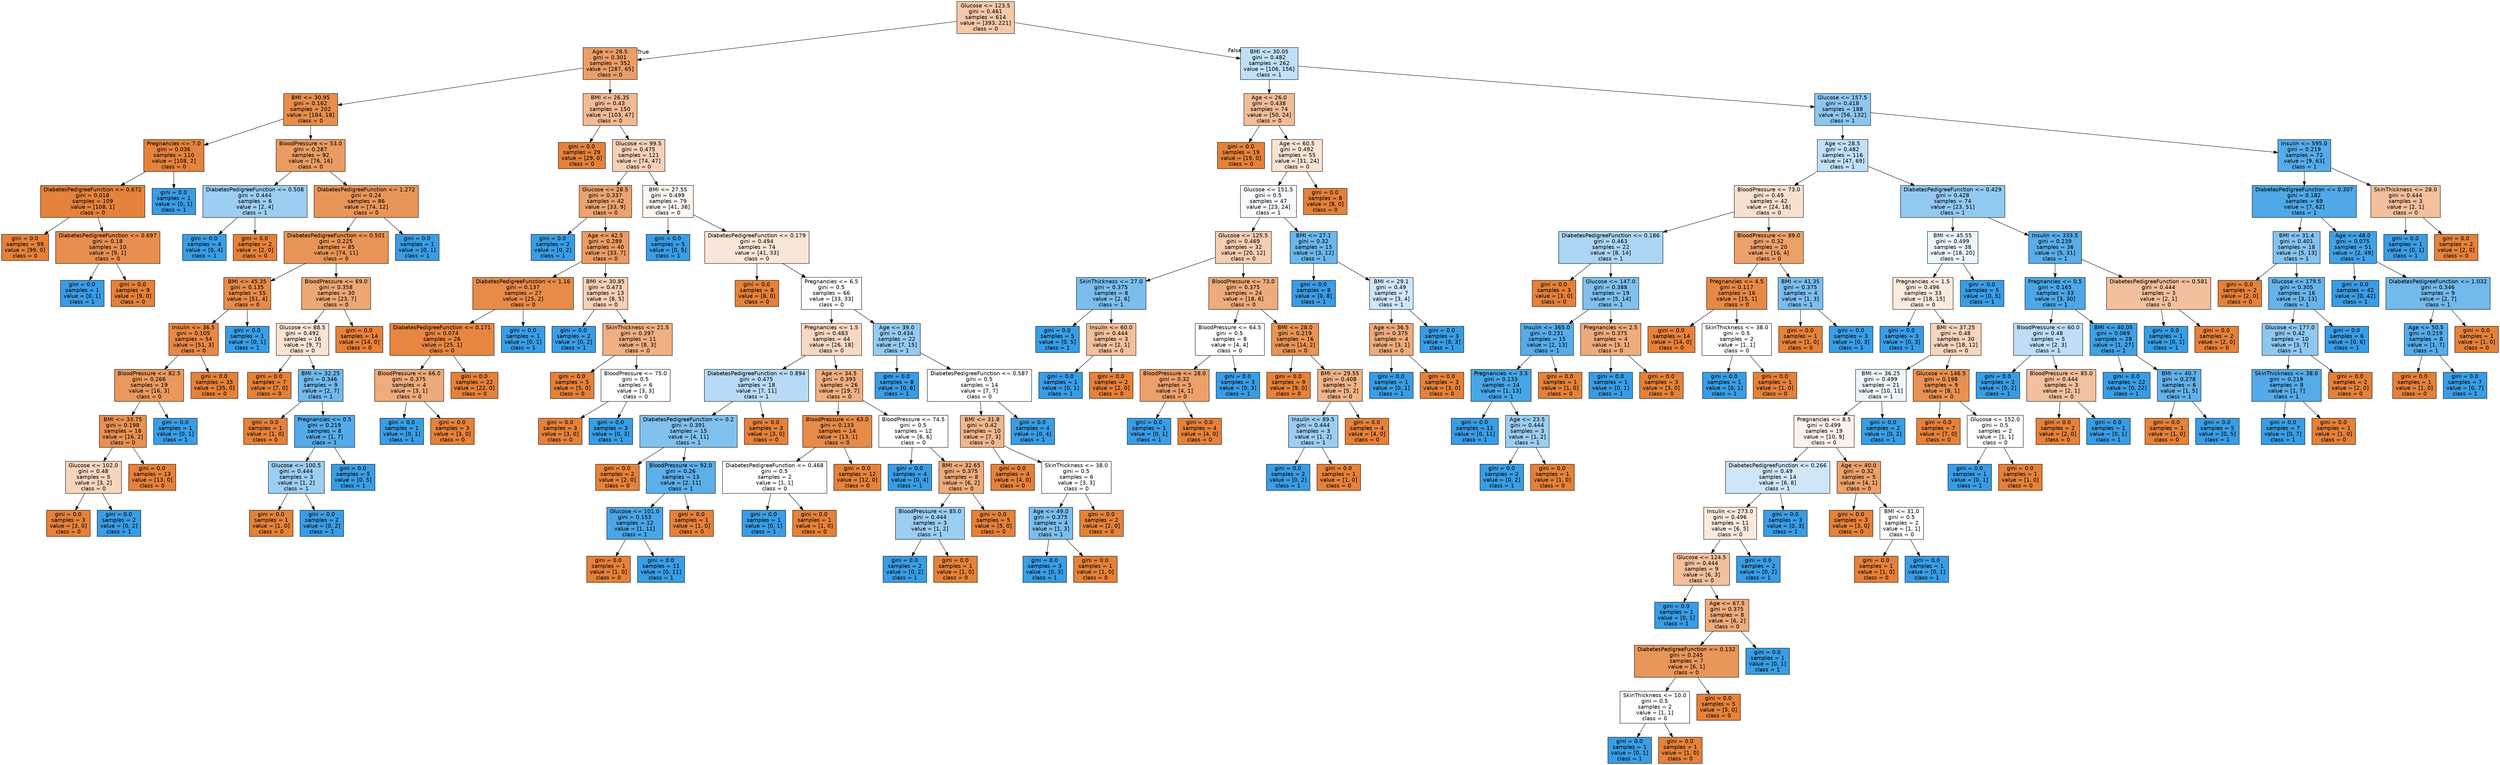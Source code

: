 digraph Tree {
node [shape=box, style="filled", color="black", fontname="helvetica"] ;
edge [fontname="helvetica"] ;
0 [label="Glucose <= 123.5\ngini = 0.461\nsamples = 614\nvalue = [393, 221]\nclass = 0", fillcolor="#f4c8a8"] ;
1 [label="Age <= 28.5\ngini = 0.301\nsamples = 352\nvalue = [287, 65]\nclass = 0", fillcolor="#eb9e66"] ;
0 -> 1 [labeldistance=2.5, labelangle=45, headlabel="True"] ;
2 [label="BMI <= 30.95\ngini = 0.162\nsamples = 202\nvalue = [184, 18]\nclass = 0", fillcolor="#e88d4c"] ;
1 -> 2 ;
3 [label="Pregnancies <= 7.0\ngini = 0.036\nsamples = 110\nvalue = [108, 2]\nclass = 0", fillcolor="#e5833d"] ;
2 -> 3 ;
4 [label="DiabetesPedigreeFunction <= 0.672\ngini = 0.018\nsamples = 109\nvalue = [108, 1]\nclass = 0", fillcolor="#e5823b"] ;
3 -> 4 ;
5 [label="gini = 0.0\nsamples = 99\nvalue = [99, 0]\nclass = 0", fillcolor="#e58139"] ;
4 -> 5 ;
6 [label="DiabetesPedigreeFunction <= 0.697\ngini = 0.18\nsamples = 10\nvalue = [9, 1]\nclass = 0", fillcolor="#e88f4f"] ;
4 -> 6 ;
7 [label="gini = 0.0\nsamples = 1\nvalue = [0, 1]\nclass = 1", fillcolor="#399de5"] ;
6 -> 7 ;
8 [label="gini = 0.0\nsamples = 9\nvalue = [9, 0]\nclass = 0", fillcolor="#e58139"] ;
6 -> 8 ;
9 [label="gini = 0.0\nsamples = 1\nvalue = [0, 1]\nclass = 1", fillcolor="#399de5"] ;
3 -> 9 ;
10 [label="BloodPressure <= 53.0\ngini = 0.287\nsamples = 92\nvalue = [76, 16]\nclass = 0", fillcolor="#ea9c63"] ;
2 -> 10 ;
11 [label="DiabetesPedigreeFunction <= 0.508\ngini = 0.444\nsamples = 6\nvalue = [2, 4]\nclass = 1", fillcolor="#9ccef2"] ;
10 -> 11 ;
12 [label="gini = 0.0\nsamples = 4\nvalue = [0, 4]\nclass = 1", fillcolor="#399de5"] ;
11 -> 12 ;
13 [label="gini = 0.0\nsamples = 2\nvalue = [2, 0]\nclass = 0", fillcolor="#e58139"] ;
11 -> 13 ;
14 [label="DiabetesPedigreeFunction <= 1.272\ngini = 0.24\nsamples = 86\nvalue = [74, 12]\nclass = 0", fillcolor="#e99559"] ;
10 -> 14 ;
15 [label="DiabetesPedigreeFunction <= 0.501\ngini = 0.225\nsamples = 85\nvalue = [74, 11]\nclass = 0", fillcolor="#e99456"] ;
14 -> 15 ;
16 [label="BMI <= 45.35\ngini = 0.135\nsamples = 55\nvalue = [51, 4]\nclass = 0", fillcolor="#e78b49"] ;
15 -> 16 ;
17 [label="Insulin <= 36.5\ngini = 0.105\nsamples = 54\nvalue = [51, 3]\nclass = 0", fillcolor="#e78845"] ;
16 -> 17 ;
18 [label="BloodPressure <= 82.5\ngini = 0.266\nsamples = 19\nvalue = [16, 3]\nclass = 0", fillcolor="#ea995e"] ;
17 -> 18 ;
19 [label="BMI <= 33.75\ngini = 0.198\nsamples = 18\nvalue = [16, 2]\nclass = 0", fillcolor="#e89152"] ;
18 -> 19 ;
20 [label="Glucose <= 102.0\ngini = 0.48\nsamples = 5\nvalue = [3, 2]\nclass = 0", fillcolor="#f6d5bd"] ;
19 -> 20 ;
21 [label="gini = 0.0\nsamples = 3\nvalue = [3, 0]\nclass = 0", fillcolor="#e58139"] ;
20 -> 21 ;
22 [label="gini = 0.0\nsamples = 2\nvalue = [0, 2]\nclass = 1", fillcolor="#399de5"] ;
20 -> 22 ;
23 [label="gini = 0.0\nsamples = 13\nvalue = [13, 0]\nclass = 0", fillcolor="#e58139"] ;
19 -> 23 ;
24 [label="gini = 0.0\nsamples = 1\nvalue = [0, 1]\nclass = 1", fillcolor="#399de5"] ;
18 -> 24 ;
25 [label="gini = 0.0\nsamples = 35\nvalue = [35, 0]\nclass = 0", fillcolor="#e58139"] ;
17 -> 25 ;
26 [label="gini = 0.0\nsamples = 1\nvalue = [0, 1]\nclass = 1", fillcolor="#399de5"] ;
16 -> 26 ;
27 [label="BloodPressure <= 69.0\ngini = 0.358\nsamples = 30\nvalue = [23, 7]\nclass = 0", fillcolor="#eda775"] ;
15 -> 27 ;
28 [label="Glucose <= 88.5\ngini = 0.492\nsamples = 16\nvalue = [9, 7]\nclass = 0", fillcolor="#f9e3d3"] ;
27 -> 28 ;
29 [label="gini = 0.0\nsamples = 7\nvalue = [7, 0]\nclass = 0", fillcolor="#e58139"] ;
28 -> 29 ;
30 [label="BMI <= 32.25\ngini = 0.346\nsamples = 9\nvalue = [2, 7]\nclass = 1", fillcolor="#72b9ec"] ;
28 -> 30 ;
31 [label="gini = 0.0\nsamples = 1\nvalue = [1, 0]\nclass = 0", fillcolor="#e58139"] ;
30 -> 31 ;
32 [label="Pregnancies <= 0.5\ngini = 0.219\nsamples = 8\nvalue = [1, 7]\nclass = 1", fillcolor="#55abe9"] ;
30 -> 32 ;
33 [label="Glucose <= 100.5\ngini = 0.444\nsamples = 3\nvalue = [1, 2]\nclass = 1", fillcolor="#9ccef2"] ;
32 -> 33 ;
34 [label="gini = 0.0\nsamples = 1\nvalue = [1, 0]\nclass = 0", fillcolor="#e58139"] ;
33 -> 34 ;
35 [label="gini = 0.0\nsamples = 2\nvalue = [0, 2]\nclass = 1", fillcolor="#399de5"] ;
33 -> 35 ;
36 [label="gini = 0.0\nsamples = 5\nvalue = [0, 5]\nclass = 1", fillcolor="#399de5"] ;
32 -> 36 ;
37 [label="gini = 0.0\nsamples = 14\nvalue = [14, 0]\nclass = 0", fillcolor="#e58139"] ;
27 -> 37 ;
38 [label="gini = 0.0\nsamples = 1\nvalue = [0, 1]\nclass = 1", fillcolor="#399de5"] ;
14 -> 38 ;
39 [label="BMI <= 26.35\ngini = 0.43\nsamples = 150\nvalue = [103, 47]\nclass = 0", fillcolor="#f1ba93"] ;
1 -> 39 ;
40 [label="gini = 0.0\nsamples = 29\nvalue = [29, 0]\nclass = 0", fillcolor="#e58139"] ;
39 -> 40 ;
41 [label="Glucose <= 99.5\ngini = 0.475\nsamples = 121\nvalue = [74, 47]\nclass = 0", fillcolor="#f6d1b7"] ;
39 -> 41 ;
42 [label="Glucose <= 28.5\ngini = 0.337\nsamples = 42\nvalue = [33, 9]\nclass = 0", fillcolor="#eca36f"] ;
41 -> 42 ;
43 [label="gini = 0.0\nsamples = 2\nvalue = [0, 2]\nclass = 1", fillcolor="#399de5"] ;
42 -> 43 ;
44 [label="Age <= 42.5\ngini = 0.289\nsamples = 40\nvalue = [33, 7]\nclass = 0", fillcolor="#eb9c63"] ;
42 -> 44 ;
45 [label="DiabetesPedigreeFunction <= 1.16\ngini = 0.137\nsamples = 27\nvalue = [25, 2]\nclass = 0", fillcolor="#e78b49"] ;
44 -> 45 ;
46 [label="DiabetesPedigreeFunction <= 0.171\ngini = 0.074\nsamples = 26\nvalue = [25, 1]\nclass = 0", fillcolor="#e68641"] ;
45 -> 46 ;
47 [label="BloodPressure <= 66.0\ngini = 0.375\nsamples = 4\nvalue = [3, 1]\nclass = 0", fillcolor="#eeab7b"] ;
46 -> 47 ;
48 [label="gini = 0.0\nsamples = 1\nvalue = [0, 1]\nclass = 1", fillcolor="#399de5"] ;
47 -> 48 ;
49 [label="gini = 0.0\nsamples = 3\nvalue = [3, 0]\nclass = 0", fillcolor="#e58139"] ;
47 -> 49 ;
50 [label="gini = 0.0\nsamples = 22\nvalue = [22, 0]\nclass = 0", fillcolor="#e58139"] ;
46 -> 50 ;
51 [label="gini = 0.0\nsamples = 1\nvalue = [0, 1]\nclass = 1", fillcolor="#399de5"] ;
45 -> 51 ;
52 [label="BMI <= 30.85\ngini = 0.473\nsamples = 13\nvalue = [8, 5]\nclass = 0", fillcolor="#f5d0b5"] ;
44 -> 52 ;
53 [label="gini = 0.0\nsamples = 2\nvalue = [0, 2]\nclass = 1", fillcolor="#399de5"] ;
52 -> 53 ;
54 [label="SkinThickness <= 21.5\ngini = 0.397\nsamples = 11\nvalue = [8, 3]\nclass = 0", fillcolor="#efb083"] ;
52 -> 54 ;
55 [label="gini = 0.0\nsamples = 5\nvalue = [5, 0]\nclass = 0", fillcolor="#e58139"] ;
54 -> 55 ;
56 [label="BloodPressure <= 75.0\ngini = 0.5\nsamples = 6\nvalue = [3, 3]\nclass = 0", fillcolor="#ffffff"] ;
54 -> 56 ;
57 [label="gini = 0.0\nsamples = 3\nvalue = [3, 0]\nclass = 0", fillcolor="#e58139"] ;
56 -> 57 ;
58 [label="gini = 0.0\nsamples = 3\nvalue = [0, 3]\nclass = 1", fillcolor="#399de5"] ;
56 -> 58 ;
59 [label="BMI <= 27.55\ngini = 0.499\nsamples = 79\nvalue = [41, 38]\nclass = 0", fillcolor="#fdf6f1"] ;
41 -> 59 ;
60 [label="gini = 0.0\nsamples = 5\nvalue = [0, 5]\nclass = 1", fillcolor="#399de5"] ;
59 -> 60 ;
61 [label="DiabetesPedigreeFunction <= 0.179\ngini = 0.494\nsamples = 74\nvalue = [41, 33]\nclass = 0", fillcolor="#fae6d8"] ;
59 -> 61 ;
62 [label="gini = 0.0\nsamples = 8\nvalue = [8, 0]\nclass = 0", fillcolor="#e58139"] ;
61 -> 62 ;
63 [label="Pregnancies <= 6.5\ngini = 0.5\nsamples = 66\nvalue = [33, 33]\nclass = 0", fillcolor="#ffffff"] ;
61 -> 63 ;
64 [label="Pregnancies <= 1.5\ngini = 0.483\nsamples = 44\nvalue = [26, 18]\nclass = 0", fillcolor="#f7d8c2"] ;
63 -> 64 ;
65 [label="DiabetesPedigreeFunction <= 0.894\ngini = 0.475\nsamples = 18\nvalue = [7, 11]\nclass = 1", fillcolor="#b7dbf6"] ;
64 -> 65 ;
66 [label="DiabetesPedigreeFunction <= 0.2\ngini = 0.391\nsamples = 15\nvalue = [4, 11]\nclass = 1", fillcolor="#81c1ee"] ;
65 -> 66 ;
67 [label="gini = 0.0\nsamples = 2\nvalue = [2, 0]\nclass = 0", fillcolor="#e58139"] ;
66 -> 67 ;
68 [label="BloodPressure <= 92.0\ngini = 0.26\nsamples = 13\nvalue = [2, 11]\nclass = 1", fillcolor="#5dafea"] ;
66 -> 68 ;
69 [label="Glucose <= 101.0\ngini = 0.153\nsamples = 12\nvalue = [1, 11]\nclass = 1", fillcolor="#4ba6e7"] ;
68 -> 69 ;
70 [label="gini = 0.0\nsamples = 1\nvalue = [1, 0]\nclass = 0", fillcolor="#e58139"] ;
69 -> 70 ;
71 [label="gini = 0.0\nsamples = 11\nvalue = [0, 11]\nclass = 1", fillcolor="#399de5"] ;
69 -> 71 ;
72 [label="gini = 0.0\nsamples = 1\nvalue = [1, 0]\nclass = 0", fillcolor="#e58139"] ;
68 -> 72 ;
73 [label="gini = 0.0\nsamples = 3\nvalue = [3, 0]\nclass = 0", fillcolor="#e58139"] ;
65 -> 73 ;
74 [label="Age <= 34.5\ngini = 0.393\nsamples = 26\nvalue = [19, 7]\nclass = 0", fillcolor="#efaf82"] ;
64 -> 74 ;
75 [label="BloodPressure <= 63.0\ngini = 0.133\nsamples = 14\nvalue = [13, 1]\nclass = 0", fillcolor="#e78b48"] ;
74 -> 75 ;
76 [label="DiabetesPedigreeFunction <= 0.468\ngini = 0.5\nsamples = 2\nvalue = [1, 1]\nclass = 0", fillcolor="#ffffff"] ;
75 -> 76 ;
77 [label="gini = 0.0\nsamples = 1\nvalue = [0, 1]\nclass = 1", fillcolor="#399de5"] ;
76 -> 77 ;
78 [label="gini = 0.0\nsamples = 1\nvalue = [1, 0]\nclass = 0", fillcolor="#e58139"] ;
76 -> 78 ;
79 [label="gini = 0.0\nsamples = 12\nvalue = [12, 0]\nclass = 0", fillcolor="#e58139"] ;
75 -> 79 ;
80 [label="BloodPressure <= 74.5\ngini = 0.5\nsamples = 12\nvalue = [6, 6]\nclass = 0", fillcolor="#ffffff"] ;
74 -> 80 ;
81 [label="gini = 0.0\nsamples = 4\nvalue = [0, 4]\nclass = 1", fillcolor="#399de5"] ;
80 -> 81 ;
82 [label="BMI <= 32.65\ngini = 0.375\nsamples = 8\nvalue = [6, 2]\nclass = 0", fillcolor="#eeab7b"] ;
80 -> 82 ;
83 [label="BloodPressure <= 85.0\ngini = 0.444\nsamples = 3\nvalue = [1, 2]\nclass = 1", fillcolor="#9ccef2"] ;
82 -> 83 ;
84 [label="gini = 0.0\nsamples = 2\nvalue = [0, 2]\nclass = 1", fillcolor="#399de5"] ;
83 -> 84 ;
85 [label="gini = 0.0\nsamples = 1\nvalue = [1, 0]\nclass = 0", fillcolor="#e58139"] ;
83 -> 85 ;
86 [label="gini = 0.0\nsamples = 5\nvalue = [5, 0]\nclass = 0", fillcolor="#e58139"] ;
82 -> 86 ;
87 [label="Age <= 39.0\ngini = 0.434\nsamples = 22\nvalue = [7, 15]\nclass = 1", fillcolor="#95cbf1"] ;
63 -> 87 ;
88 [label="gini = 0.0\nsamples = 8\nvalue = [0, 8]\nclass = 1", fillcolor="#399de5"] ;
87 -> 88 ;
89 [label="DiabetesPedigreeFunction <= 0.587\ngini = 0.5\nsamples = 14\nvalue = [7, 7]\nclass = 0", fillcolor="#ffffff"] ;
87 -> 89 ;
90 [label="BMI <= 31.8\ngini = 0.42\nsamples = 10\nvalue = [7, 3]\nclass = 0", fillcolor="#f0b78e"] ;
89 -> 90 ;
91 [label="gini = 0.0\nsamples = 4\nvalue = [4, 0]\nclass = 0", fillcolor="#e58139"] ;
90 -> 91 ;
92 [label="SkinThickness <= 38.0\ngini = 0.5\nsamples = 6\nvalue = [3, 3]\nclass = 0", fillcolor="#ffffff"] ;
90 -> 92 ;
93 [label="Age <= 49.0\ngini = 0.375\nsamples = 4\nvalue = [1, 3]\nclass = 1", fillcolor="#7bbeee"] ;
92 -> 93 ;
94 [label="gini = 0.0\nsamples = 3\nvalue = [0, 3]\nclass = 1", fillcolor="#399de5"] ;
93 -> 94 ;
95 [label="gini = 0.0\nsamples = 1\nvalue = [1, 0]\nclass = 0", fillcolor="#e58139"] ;
93 -> 95 ;
96 [label="gini = 0.0\nsamples = 2\nvalue = [2, 0]\nclass = 0", fillcolor="#e58139"] ;
92 -> 96 ;
97 [label="gini = 0.0\nsamples = 4\nvalue = [0, 4]\nclass = 1", fillcolor="#399de5"] ;
89 -> 97 ;
98 [label="BMI <= 30.05\ngini = 0.482\nsamples = 262\nvalue = [106, 156]\nclass = 1", fillcolor="#c0e0f7"] ;
0 -> 98 [labeldistance=2.5, labelangle=-45, headlabel="False"] ;
99 [label="Age <= 26.0\ngini = 0.438\nsamples = 74\nvalue = [50, 24]\nclass = 0", fillcolor="#f1bd98"] ;
98 -> 99 ;
100 [label="gini = 0.0\nsamples = 19\nvalue = [19, 0]\nclass = 0", fillcolor="#e58139"] ;
99 -> 100 ;
101 [label="Age <= 60.5\ngini = 0.492\nsamples = 55\nvalue = [31, 24]\nclass = 0", fillcolor="#f9e3d2"] ;
99 -> 101 ;
102 [label="Glucose <= 151.5\ngini = 0.5\nsamples = 47\nvalue = [23, 24]\nclass = 1", fillcolor="#f7fbfe"] ;
101 -> 102 ;
103 [label="Glucose <= 125.5\ngini = 0.469\nsamples = 32\nvalue = [20, 12]\nclass = 0", fillcolor="#f5cdb0"] ;
102 -> 103 ;
104 [label="SkinThickness <= 27.0\ngini = 0.375\nsamples = 8\nvalue = [2, 6]\nclass = 1", fillcolor="#7bbeee"] ;
103 -> 104 ;
105 [label="gini = 0.0\nsamples = 5\nvalue = [0, 5]\nclass = 1", fillcolor="#399de5"] ;
104 -> 105 ;
106 [label="Insulin <= 60.0\ngini = 0.444\nsamples = 3\nvalue = [2, 1]\nclass = 0", fillcolor="#f2c09c"] ;
104 -> 106 ;
107 [label="gini = 0.0\nsamples = 1\nvalue = [0, 1]\nclass = 1", fillcolor="#399de5"] ;
106 -> 107 ;
108 [label="gini = 0.0\nsamples = 2\nvalue = [2, 0]\nclass = 0", fillcolor="#e58139"] ;
106 -> 108 ;
109 [label="BloodPressure <= 73.0\ngini = 0.375\nsamples = 24\nvalue = [18, 6]\nclass = 0", fillcolor="#eeab7b"] ;
103 -> 109 ;
110 [label="BloodPressure <= 64.5\ngini = 0.5\nsamples = 8\nvalue = [4, 4]\nclass = 0", fillcolor="#ffffff"] ;
109 -> 110 ;
111 [label="BloodPressure <= 28.0\ngini = 0.32\nsamples = 5\nvalue = [4, 1]\nclass = 0", fillcolor="#eca06a"] ;
110 -> 111 ;
112 [label="gini = 0.0\nsamples = 1\nvalue = [0, 1]\nclass = 1", fillcolor="#399de5"] ;
111 -> 112 ;
113 [label="gini = 0.0\nsamples = 4\nvalue = [4, 0]\nclass = 0", fillcolor="#e58139"] ;
111 -> 113 ;
114 [label="gini = 0.0\nsamples = 3\nvalue = [0, 3]\nclass = 1", fillcolor="#399de5"] ;
110 -> 114 ;
115 [label="BMI <= 28.0\ngini = 0.219\nsamples = 16\nvalue = [14, 2]\nclass = 0", fillcolor="#e99355"] ;
109 -> 115 ;
116 [label="gini = 0.0\nsamples = 9\nvalue = [9, 0]\nclass = 0", fillcolor="#e58139"] ;
115 -> 116 ;
117 [label="BMI <= 29.55\ngini = 0.408\nsamples = 7\nvalue = [5, 2]\nclass = 0", fillcolor="#efb388"] ;
115 -> 117 ;
118 [label="Insulin <= 89.5\ngini = 0.444\nsamples = 3\nvalue = [1, 2]\nclass = 1", fillcolor="#9ccef2"] ;
117 -> 118 ;
119 [label="gini = 0.0\nsamples = 2\nvalue = [0, 2]\nclass = 1", fillcolor="#399de5"] ;
118 -> 119 ;
120 [label="gini = 0.0\nsamples = 1\nvalue = [1, 0]\nclass = 0", fillcolor="#e58139"] ;
118 -> 120 ;
121 [label="gini = 0.0\nsamples = 4\nvalue = [4, 0]\nclass = 0", fillcolor="#e58139"] ;
117 -> 121 ;
122 [label="BMI <= 27.1\ngini = 0.32\nsamples = 15\nvalue = [3, 12]\nclass = 1", fillcolor="#6ab6ec"] ;
102 -> 122 ;
123 [label="gini = 0.0\nsamples = 8\nvalue = [0, 8]\nclass = 1", fillcolor="#399de5"] ;
122 -> 123 ;
124 [label="BMI <= 29.1\ngini = 0.49\nsamples = 7\nvalue = [3, 4]\nclass = 1", fillcolor="#cee6f8"] ;
122 -> 124 ;
125 [label="Age <= 36.5\ngini = 0.375\nsamples = 4\nvalue = [3, 1]\nclass = 0", fillcolor="#eeab7b"] ;
124 -> 125 ;
126 [label="gini = 0.0\nsamples = 1\nvalue = [0, 1]\nclass = 1", fillcolor="#399de5"] ;
125 -> 126 ;
127 [label="gini = 0.0\nsamples = 3\nvalue = [3, 0]\nclass = 0", fillcolor="#e58139"] ;
125 -> 127 ;
128 [label="gini = 0.0\nsamples = 3\nvalue = [0, 3]\nclass = 1", fillcolor="#399de5"] ;
124 -> 128 ;
129 [label="gini = 0.0\nsamples = 8\nvalue = [8, 0]\nclass = 0", fillcolor="#e58139"] ;
101 -> 129 ;
130 [label="Glucose <= 157.5\ngini = 0.418\nsamples = 188\nvalue = [56, 132]\nclass = 1", fillcolor="#8dc7f0"] ;
98 -> 130 ;
131 [label="Age <= 28.5\ngini = 0.482\nsamples = 116\nvalue = [47, 69]\nclass = 1", fillcolor="#c0e0f7"] ;
130 -> 131 ;
132 [label="BloodPressure <= 73.0\ngini = 0.49\nsamples = 42\nvalue = [24, 18]\nclass = 0", fillcolor="#f8e0ce"] ;
131 -> 132 ;
133 [label="DiabetesPedigreeFunction <= 0.186\ngini = 0.463\nsamples = 22\nvalue = [8, 14]\nclass = 1", fillcolor="#aad5f4"] ;
132 -> 133 ;
134 [label="gini = 0.0\nsamples = 3\nvalue = [3, 0]\nclass = 0", fillcolor="#e58139"] ;
133 -> 134 ;
135 [label="Glucose <= 147.0\ngini = 0.388\nsamples = 19\nvalue = [5, 14]\nclass = 1", fillcolor="#80c0ee"] ;
133 -> 135 ;
136 [label="Insulin <= 365.0\ngini = 0.231\nsamples = 15\nvalue = [2, 13]\nclass = 1", fillcolor="#57ace9"] ;
135 -> 136 ;
137 [label="Pregnancies <= 3.5\ngini = 0.133\nsamples = 14\nvalue = [1, 13]\nclass = 1", fillcolor="#48a5e7"] ;
136 -> 137 ;
138 [label="gini = 0.0\nsamples = 11\nvalue = [0, 11]\nclass = 1", fillcolor="#399de5"] ;
137 -> 138 ;
139 [label="Age <= 23.5\ngini = 0.444\nsamples = 3\nvalue = [1, 2]\nclass = 1", fillcolor="#9ccef2"] ;
137 -> 139 ;
140 [label="gini = 0.0\nsamples = 2\nvalue = [0, 2]\nclass = 1", fillcolor="#399de5"] ;
139 -> 140 ;
141 [label="gini = 0.0\nsamples = 1\nvalue = [1, 0]\nclass = 0", fillcolor="#e58139"] ;
139 -> 141 ;
142 [label="gini = 0.0\nsamples = 1\nvalue = [1, 0]\nclass = 0", fillcolor="#e58139"] ;
136 -> 142 ;
143 [label="Pregnancies <= 2.5\ngini = 0.375\nsamples = 4\nvalue = [3, 1]\nclass = 0", fillcolor="#eeab7b"] ;
135 -> 143 ;
144 [label="gini = 0.0\nsamples = 1\nvalue = [0, 1]\nclass = 1", fillcolor="#399de5"] ;
143 -> 144 ;
145 [label="gini = 0.0\nsamples = 3\nvalue = [3, 0]\nclass = 0", fillcolor="#e58139"] ;
143 -> 145 ;
146 [label="BloodPressure <= 89.0\ngini = 0.32\nsamples = 20\nvalue = [16, 4]\nclass = 0", fillcolor="#eca06a"] ;
132 -> 146 ;
147 [label="Pregnancies <= 4.5\ngini = 0.117\nsamples = 16\nvalue = [15, 1]\nclass = 0", fillcolor="#e78946"] ;
146 -> 147 ;
148 [label="gini = 0.0\nsamples = 14\nvalue = [14, 0]\nclass = 0", fillcolor="#e58139"] ;
147 -> 148 ;
149 [label="SkinThickness <= 38.0\ngini = 0.5\nsamples = 2\nvalue = [1, 1]\nclass = 0", fillcolor="#ffffff"] ;
147 -> 149 ;
150 [label="gini = 0.0\nsamples = 1\nvalue = [0, 1]\nclass = 1", fillcolor="#399de5"] ;
149 -> 150 ;
151 [label="gini = 0.0\nsamples = 1\nvalue = [1, 0]\nclass = 0", fillcolor="#e58139"] ;
149 -> 151 ;
152 [label="BMI <= 41.35\ngini = 0.375\nsamples = 4\nvalue = [1, 3]\nclass = 1", fillcolor="#7bbeee"] ;
146 -> 152 ;
153 [label="gini = 0.0\nsamples = 1\nvalue = [1, 0]\nclass = 0", fillcolor="#e58139"] ;
152 -> 153 ;
154 [label="gini = 0.0\nsamples = 3\nvalue = [0, 3]\nclass = 1", fillcolor="#399de5"] ;
152 -> 154 ;
155 [label="DiabetesPedigreeFunction <= 0.429\ngini = 0.428\nsamples = 74\nvalue = [23, 51]\nclass = 1", fillcolor="#92c9f1"] ;
131 -> 155 ;
156 [label="BMI <= 45.55\ngini = 0.499\nsamples = 38\nvalue = [18, 20]\nclass = 1", fillcolor="#ebf5fc"] ;
155 -> 156 ;
157 [label="Pregnancies <= 1.5\ngini = 0.496\nsamples = 33\nvalue = [18, 15]\nclass = 0", fillcolor="#fbeade"] ;
156 -> 157 ;
158 [label="gini = 0.0\nsamples = 3\nvalue = [0, 3]\nclass = 1", fillcolor="#399de5"] ;
157 -> 158 ;
159 [label="BMI <= 37.25\ngini = 0.48\nsamples = 30\nvalue = [18, 12]\nclass = 0", fillcolor="#f6d5bd"] ;
157 -> 159 ;
160 [label="BMI <= 36.25\ngini = 0.499\nsamples = 21\nvalue = [10, 11]\nclass = 1", fillcolor="#edf6fd"] ;
159 -> 160 ;
161 [label="Pregnancies <= 8.5\ngini = 0.499\nsamples = 19\nvalue = [10, 9]\nclass = 0", fillcolor="#fcf2eb"] ;
160 -> 161 ;
162 [label="DiabetesPedigreeFunction <= 0.266\ngini = 0.49\nsamples = 14\nvalue = [6, 8]\nclass = 1", fillcolor="#cee6f8"] ;
161 -> 162 ;
163 [label="Insulin <= 273.0\ngini = 0.496\nsamples = 11\nvalue = [6, 5]\nclass = 0", fillcolor="#fbeade"] ;
162 -> 163 ;
164 [label="Glucose <= 124.5\ngini = 0.444\nsamples = 9\nvalue = [6, 3]\nclass = 0", fillcolor="#f2c09c"] ;
163 -> 164 ;
165 [label="gini = 0.0\nsamples = 1\nvalue = [0, 1]\nclass = 1", fillcolor="#399de5"] ;
164 -> 165 ;
166 [label="Age <= 67.5\ngini = 0.375\nsamples = 8\nvalue = [6, 2]\nclass = 0", fillcolor="#eeab7b"] ;
164 -> 166 ;
167 [label="DiabetesPedigreeFunction <= 0.132\ngini = 0.245\nsamples = 7\nvalue = [6, 1]\nclass = 0", fillcolor="#e9965a"] ;
166 -> 167 ;
168 [label="SkinThickness <= 10.0\ngini = 0.5\nsamples = 2\nvalue = [1, 1]\nclass = 0", fillcolor="#ffffff"] ;
167 -> 168 ;
169 [label="gini = 0.0\nsamples = 1\nvalue = [0, 1]\nclass = 1", fillcolor="#399de5"] ;
168 -> 169 ;
170 [label="gini = 0.0\nsamples = 1\nvalue = [1, 0]\nclass = 0", fillcolor="#e58139"] ;
168 -> 170 ;
171 [label="gini = 0.0\nsamples = 5\nvalue = [5, 0]\nclass = 0", fillcolor="#e58139"] ;
167 -> 171 ;
172 [label="gini = 0.0\nsamples = 1\nvalue = [0, 1]\nclass = 1", fillcolor="#399de5"] ;
166 -> 172 ;
173 [label="gini = 0.0\nsamples = 2\nvalue = [0, 2]\nclass = 1", fillcolor="#399de5"] ;
163 -> 173 ;
174 [label="gini = 0.0\nsamples = 3\nvalue = [0, 3]\nclass = 1", fillcolor="#399de5"] ;
162 -> 174 ;
175 [label="Age <= 40.0\ngini = 0.32\nsamples = 5\nvalue = [4, 1]\nclass = 0", fillcolor="#eca06a"] ;
161 -> 175 ;
176 [label="gini = 0.0\nsamples = 3\nvalue = [3, 0]\nclass = 0", fillcolor="#e58139"] ;
175 -> 176 ;
177 [label="BMI <= 31.0\ngini = 0.5\nsamples = 2\nvalue = [1, 1]\nclass = 0", fillcolor="#ffffff"] ;
175 -> 177 ;
178 [label="gini = 0.0\nsamples = 1\nvalue = [1, 0]\nclass = 0", fillcolor="#e58139"] ;
177 -> 178 ;
179 [label="gini = 0.0\nsamples = 1\nvalue = [0, 1]\nclass = 1", fillcolor="#399de5"] ;
177 -> 179 ;
180 [label="gini = 0.0\nsamples = 2\nvalue = [0, 2]\nclass = 1", fillcolor="#399de5"] ;
160 -> 180 ;
181 [label="Glucose <= 146.5\ngini = 0.198\nsamples = 9\nvalue = [8, 1]\nclass = 0", fillcolor="#e89152"] ;
159 -> 181 ;
182 [label="gini = 0.0\nsamples = 7\nvalue = [7, 0]\nclass = 0", fillcolor="#e58139"] ;
181 -> 182 ;
183 [label="Glucose <= 152.0\ngini = 0.5\nsamples = 2\nvalue = [1, 1]\nclass = 0", fillcolor="#ffffff"] ;
181 -> 183 ;
184 [label="gini = 0.0\nsamples = 1\nvalue = [0, 1]\nclass = 1", fillcolor="#399de5"] ;
183 -> 184 ;
185 [label="gini = 0.0\nsamples = 1\nvalue = [1, 0]\nclass = 0", fillcolor="#e58139"] ;
183 -> 185 ;
186 [label="gini = 0.0\nsamples = 5\nvalue = [0, 5]\nclass = 1", fillcolor="#399de5"] ;
156 -> 186 ;
187 [label="Insulin <= 333.5\ngini = 0.239\nsamples = 36\nvalue = [5, 31]\nclass = 1", fillcolor="#59ade9"] ;
155 -> 187 ;
188 [label="Pregnancies <= 0.5\ngini = 0.165\nsamples = 33\nvalue = [3, 30]\nclass = 1", fillcolor="#4da7e8"] ;
187 -> 188 ;
189 [label="BloodPressure <= 60.0\ngini = 0.48\nsamples = 5\nvalue = [2, 3]\nclass = 1", fillcolor="#bddef6"] ;
188 -> 189 ;
190 [label="gini = 0.0\nsamples = 2\nvalue = [0, 2]\nclass = 1", fillcolor="#399de5"] ;
189 -> 190 ;
191 [label="BloodPressure <= 85.0\ngini = 0.444\nsamples = 3\nvalue = [2, 1]\nclass = 0", fillcolor="#f2c09c"] ;
189 -> 191 ;
192 [label="gini = 0.0\nsamples = 2\nvalue = [2, 0]\nclass = 0", fillcolor="#e58139"] ;
191 -> 192 ;
193 [label="gini = 0.0\nsamples = 1\nvalue = [0, 1]\nclass = 1", fillcolor="#399de5"] ;
191 -> 193 ;
194 [label="BMI <= 40.05\ngini = 0.069\nsamples = 28\nvalue = [1, 27]\nclass = 1", fillcolor="#40a1e6"] ;
188 -> 194 ;
195 [label="gini = 0.0\nsamples = 22\nvalue = [0, 22]\nclass = 1", fillcolor="#399de5"] ;
194 -> 195 ;
196 [label="BMI <= 40.7\ngini = 0.278\nsamples = 6\nvalue = [1, 5]\nclass = 1", fillcolor="#61b1ea"] ;
194 -> 196 ;
197 [label="gini = 0.0\nsamples = 1\nvalue = [1, 0]\nclass = 0", fillcolor="#e58139"] ;
196 -> 197 ;
198 [label="gini = 0.0\nsamples = 5\nvalue = [0, 5]\nclass = 1", fillcolor="#399de5"] ;
196 -> 198 ;
199 [label="DiabetesPedigreeFunction <= 0.581\ngini = 0.444\nsamples = 3\nvalue = [2, 1]\nclass = 0", fillcolor="#f2c09c"] ;
187 -> 199 ;
200 [label="gini = 0.0\nsamples = 1\nvalue = [0, 1]\nclass = 1", fillcolor="#399de5"] ;
199 -> 200 ;
201 [label="gini = 0.0\nsamples = 2\nvalue = [2, 0]\nclass = 0", fillcolor="#e58139"] ;
199 -> 201 ;
202 [label="Insulin <= 595.0\ngini = 0.219\nsamples = 72\nvalue = [9, 63]\nclass = 1", fillcolor="#55abe9"] ;
130 -> 202 ;
203 [label="DiabetesPedigreeFunction <= 0.307\ngini = 0.182\nsamples = 69\nvalue = [7, 62]\nclass = 1", fillcolor="#4fa8e8"] ;
202 -> 203 ;
204 [label="BMI <= 31.4\ngini = 0.401\nsamples = 18\nvalue = [5, 13]\nclass = 1", fillcolor="#85c3ef"] ;
203 -> 204 ;
205 [label="gini = 0.0\nsamples = 2\nvalue = [2, 0]\nclass = 0", fillcolor="#e58139"] ;
204 -> 205 ;
206 [label="Glucose <= 179.5\ngini = 0.305\nsamples = 16\nvalue = [3, 13]\nclass = 1", fillcolor="#67b4eb"] ;
204 -> 206 ;
207 [label="Glucose <= 177.0\ngini = 0.42\nsamples = 10\nvalue = [3, 7]\nclass = 1", fillcolor="#8ec7f0"] ;
206 -> 207 ;
208 [label="SkinThickness <= 38.0\ngini = 0.219\nsamples = 8\nvalue = [1, 7]\nclass = 1", fillcolor="#55abe9"] ;
207 -> 208 ;
209 [label="gini = 0.0\nsamples = 7\nvalue = [0, 7]\nclass = 1", fillcolor="#399de5"] ;
208 -> 209 ;
210 [label="gini = 0.0\nsamples = 1\nvalue = [1, 0]\nclass = 0", fillcolor="#e58139"] ;
208 -> 210 ;
211 [label="gini = 0.0\nsamples = 2\nvalue = [2, 0]\nclass = 0", fillcolor="#e58139"] ;
207 -> 211 ;
212 [label="gini = 0.0\nsamples = 6\nvalue = [0, 6]\nclass = 1", fillcolor="#399de5"] ;
206 -> 212 ;
213 [label="Age <= 48.0\ngini = 0.075\nsamples = 51\nvalue = [2, 49]\nclass = 1", fillcolor="#41a1e6"] ;
203 -> 213 ;
214 [label="gini = 0.0\nsamples = 42\nvalue = [0, 42]\nclass = 1", fillcolor="#399de5"] ;
213 -> 214 ;
215 [label="DiabetesPedigreeFunction <= 1.032\ngini = 0.346\nsamples = 9\nvalue = [2, 7]\nclass = 1", fillcolor="#72b9ec"] ;
213 -> 215 ;
216 [label="Age <= 50.5\ngini = 0.219\nsamples = 8\nvalue = [1, 7]\nclass = 1", fillcolor="#55abe9"] ;
215 -> 216 ;
217 [label="gini = 0.0\nsamples = 1\nvalue = [1, 0]\nclass = 0", fillcolor="#e58139"] ;
216 -> 217 ;
218 [label="gini = 0.0\nsamples = 7\nvalue = [0, 7]\nclass = 1", fillcolor="#399de5"] ;
216 -> 218 ;
219 [label="gini = 0.0\nsamples = 1\nvalue = [1, 0]\nclass = 0", fillcolor="#e58139"] ;
215 -> 219 ;
220 [label="SkinThickness <= 28.0\ngini = 0.444\nsamples = 3\nvalue = [2, 1]\nclass = 0", fillcolor="#f2c09c"] ;
202 -> 220 ;
221 [label="gini = 0.0\nsamples = 1\nvalue = [0, 1]\nclass = 1", fillcolor="#399de5"] ;
220 -> 221 ;
222 [label="gini = 0.0\nsamples = 2\nvalue = [2, 0]\nclass = 0", fillcolor="#e58139"] ;
220 -> 222 ;
}